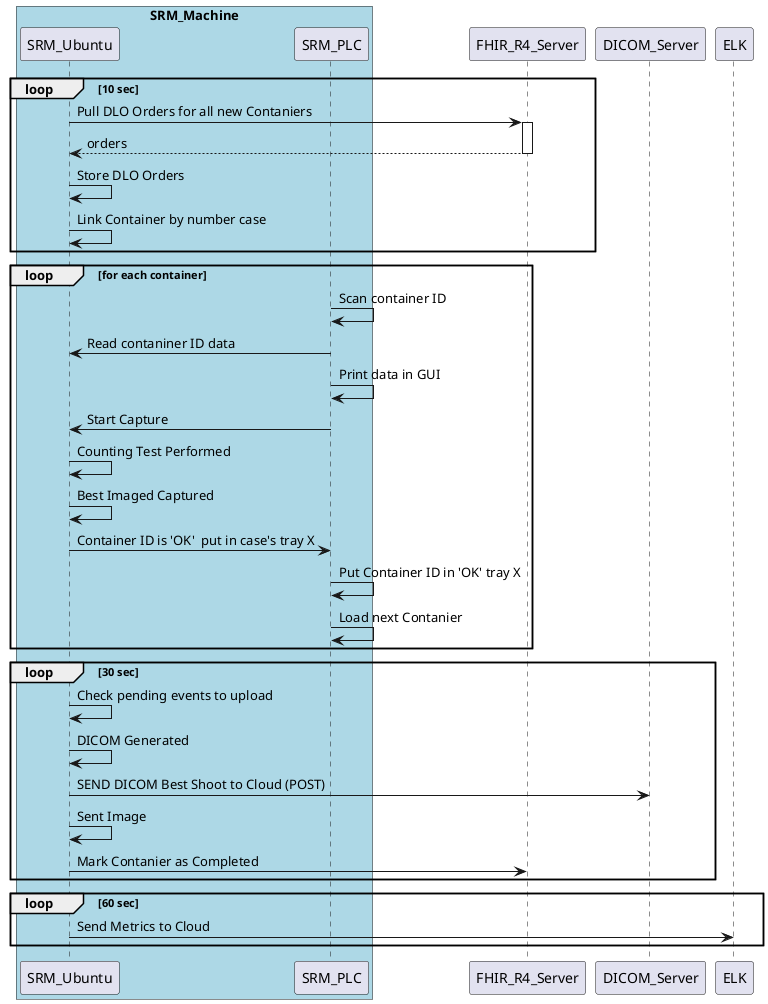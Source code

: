 @startuml Test Diagram

box "SRM_Machine" #LightBlue
participant SRM_Ubuntu
participant SRM_PLC
end box

loop 10 sec
    SRM_Ubuntu->FHIR_R4_Server ++: Pull DLO Orders for all new Contaniers
    return orders
    SRM_Ubuntu->SRM_Ubuntu: Store DLO Orders
    SRM_Ubuntu->SRM_Ubuntu: Link Container by number case
end
loop for each container 
SRM_PLC->SRM_PLC: Scan container ID
SRM_PLC->SRM_Ubuntu: Read contaniner ID data
SRM_PLC->SRM_PLC: Print data in GUI
SRM_PLC->SRM_Ubuntu: Start Capture
SRM_Ubuntu->SRM_Ubuntu: Counting Test Performed
SRM_Ubuntu->SRM_Ubuntu: Best Imaged Captured
SRM_Ubuntu->SRM_PLC: Container ID is 'OK'  put in case's tray X
SRM_PLC->SRM_PLC :Put Container ID in 'OK' tray X 
SRM_PLC->SRM_PLC: Load next Contanier
end
loop 30 sec
    SRM_Ubuntu->SRM_Ubuntu: Check pending events to upload 
    SRM_Ubuntu->SRM_Ubuntu: DICOM Generated
    SRM_Ubuntu->DICOM_Server: SEND DICOM Best Shoot to Cloud (POST)
    SRM_Ubuntu->SRM_Ubuntu: Sent Image
    SRM_Ubuntu->FHIR_R4_Server: Mark Contanier as Completed
end 
loop 60 sec
    SRM_Ubuntu->ELK: Send Metrics to Cloud
end 
@enduml